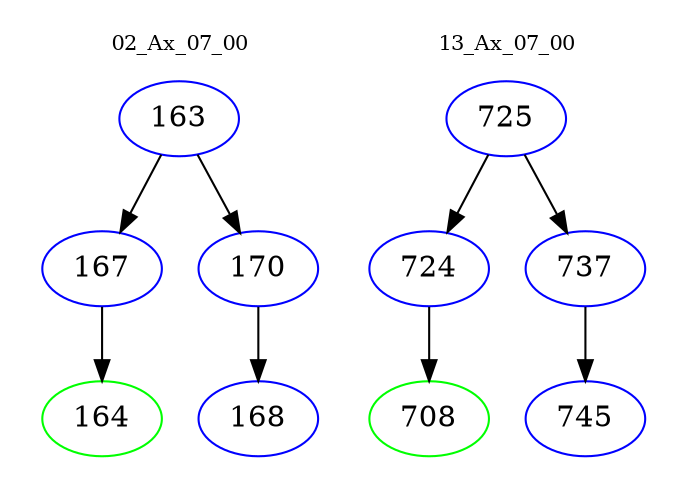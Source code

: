 digraph{
subgraph cluster_0 {
color = white
label = "02_Ax_07_00";
fontsize=10;
T0_163 [label="163", color="blue"]
T0_163 -> T0_167 [color="black"]
T0_167 [label="167", color="blue"]
T0_167 -> T0_164 [color="black"]
T0_164 [label="164", color="green"]
T0_163 -> T0_170 [color="black"]
T0_170 [label="170", color="blue"]
T0_170 -> T0_168 [color="black"]
T0_168 [label="168", color="blue"]
}
subgraph cluster_1 {
color = white
label = "13_Ax_07_00";
fontsize=10;
T1_725 [label="725", color="blue"]
T1_725 -> T1_724 [color="black"]
T1_724 [label="724", color="blue"]
T1_724 -> T1_708 [color="black"]
T1_708 [label="708", color="green"]
T1_725 -> T1_737 [color="black"]
T1_737 [label="737", color="blue"]
T1_737 -> T1_745 [color="black"]
T1_745 [label="745", color="blue"]
}
}
